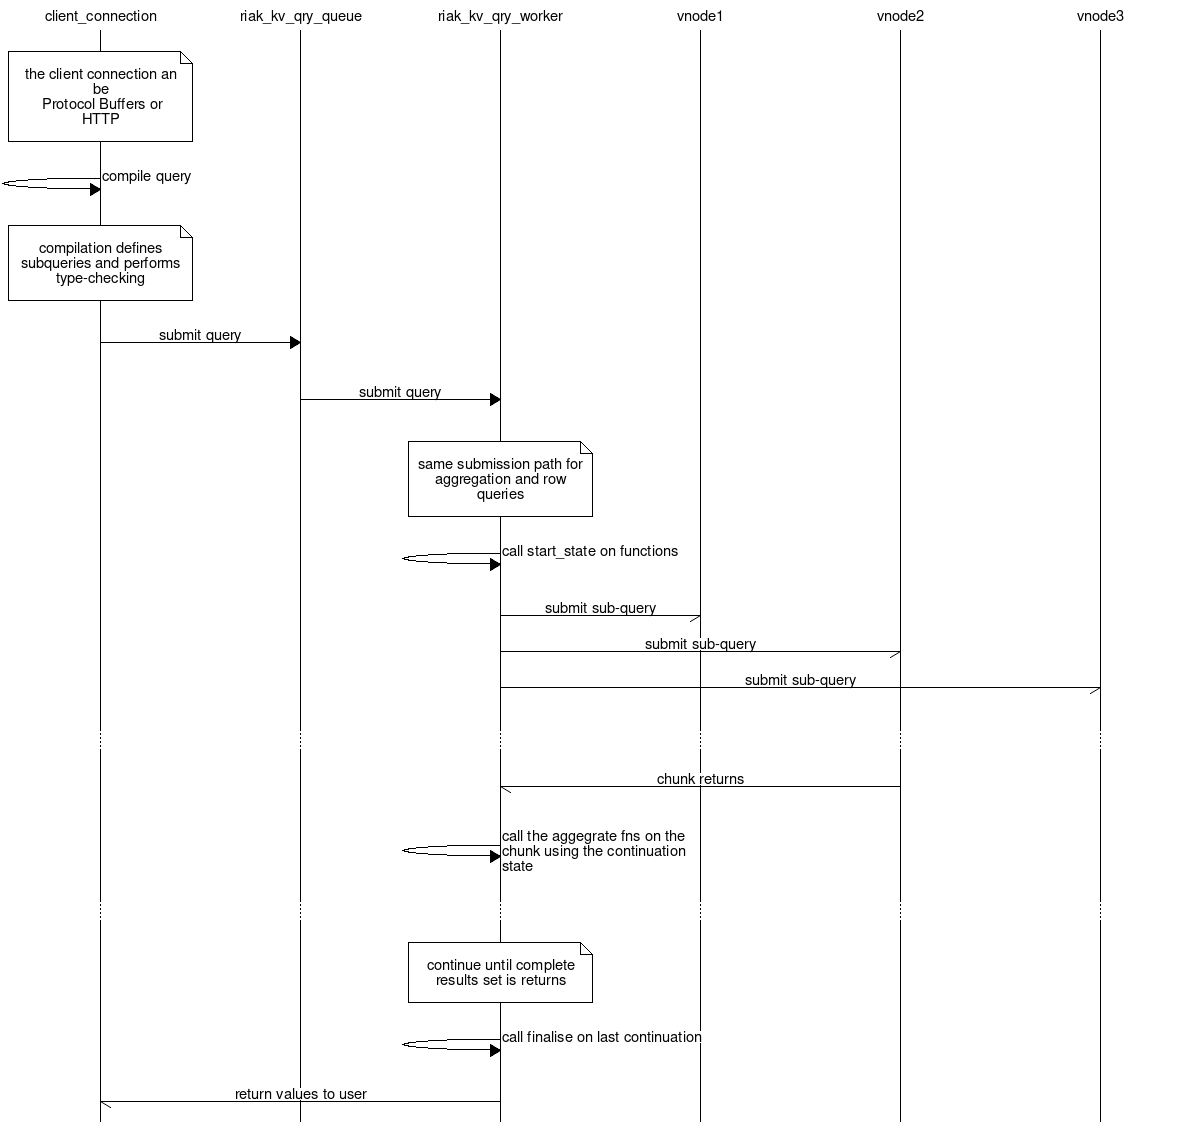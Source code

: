 // diagram for query_sub_system.md
//
// Query process flow diagram
//
// This diagram is generated by mscgen
// which can be installed on ubuntu by
// sudo apt-get install mscgen
//
// genereate diagram with
// mscgen -T png -i query_sub_system.msc -F /usr/share/fonts/truetype/dejavu/DejaVuSansMono.ttf
//
msc {

	// Image defaults
	width="1200", wordwraparcs="1";

	
	// declare objects
	// This is a cluster with 3 nodes for exposition purposes
	client_connection, riak_kv_qry_queue, riak_kv_qry_worker, vnode1, vnode2, vnode3;

	|||;
	client_connection  note client_connection   [label="\nthe client connection an be\n Protocol Buffers or HTTP\n"];
	|||;
	client_connection  =>   client_connection  [label="compile query"];
	|||;
	client_connection  note client_connection   [label="\ncompilation defines subqueries and performs type-checking\n"];
	|||;
	client_connection  =>   riak_kv_qry_queue [label="submit query"];
	|||;
	riak_kv_qry_queue  =>   riak_kv_qry_worker [label="submit query"];
	|||;
	riak_kv_qry_worker note riak_kv_qry_worker [label="\nsame submission path for aggregation and row queries\n"];
	|||;
	riak_kv_qry_worker =>  riak_kv_qry_worker [label="call start_state on functions"];
	|||;
	riak_kv_qry_worker -> vnode1 [label="submit sub-query"];
	riak_kv_qry_worker -> vnode2 [label="submit sub-query"];
	riak_kv_qry_worker -> vnode3 [label="submit sub-query"];
	|||;
	...;
	|||;
	vnode2 -> riak_kv_qry_worker [label="chunk returns"];
	|||;
	riak_kv_qry_worker => riak_kv_qry_worker [label="call the aggegrate fns on the chunk using the continuation state"];
	|||;
	...;
	|||;
	riak_kv_qry_worker note riak_kv_qry_worker [label="\ncontinue until complete results set is returns\n"];
	|||;
	riak_kv_qry_worker => riak_kv_qry_worker [label="call finalise on last continuation"];
	|||;
	riak_kv_qry_worker -> client_connection [label="return values to user"];



}